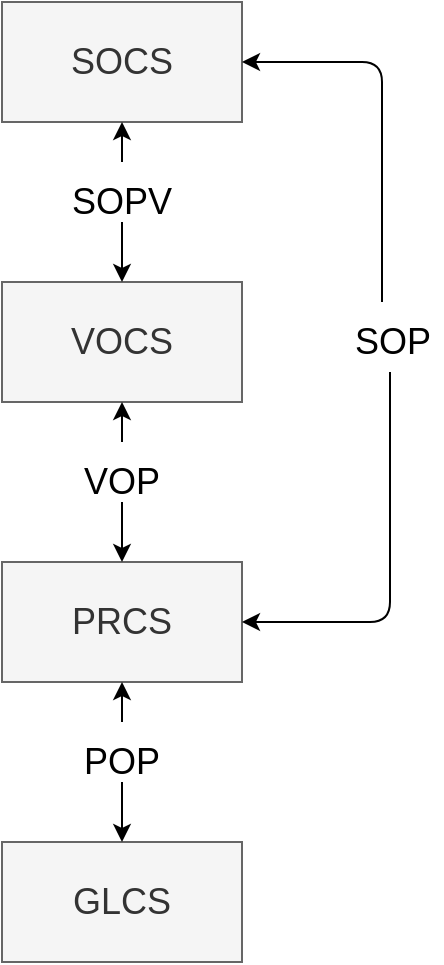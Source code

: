 <mxfile version="14.8.3" type="device"><diagram id="b2nhHj5zfZXGNJigxc45" name="Page-1"><mxGraphModel dx="1350" dy="734" grid="1" gridSize="10" guides="1" tooltips="1" connect="1" arrows="1" fold="1" page="1" pageScale="1" pageWidth="850" pageHeight="1100" math="0" shadow="0"><root><mxCell id="0"/><mxCell id="1" parent="0"/><mxCell id="g8Qim9Bc-FKdGNLeBKEx-1" value="&lt;font style=&quot;font-size: 18px&quot;&gt;SOCS&lt;/font&gt;" style="rounded=0;whiteSpace=wrap;html=1;fillColor=#f5f5f5;strokeColor=#666666;fontColor=#333333;" vertex="1" parent="1"><mxGeometry x="360" y="500" width="120" height="60" as="geometry"/></mxCell><mxCell id="g8Qim9Bc-FKdGNLeBKEx-2" value="&lt;font style=&quot;font-size: 18px&quot;&gt;VOCS&lt;/font&gt;" style="rounded=0;whiteSpace=wrap;html=1;fillColor=#f5f5f5;strokeColor=#666666;fontColor=#333333;" vertex="1" parent="1"><mxGeometry x="360" y="640" width="120" height="60" as="geometry"/></mxCell><mxCell id="g8Qim9Bc-FKdGNLeBKEx-3" value="&lt;font style=&quot;font-size: 18px&quot;&gt;PRCS&lt;/font&gt;" style="rounded=0;whiteSpace=wrap;html=1;fillColor=#f5f5f5;strokeColor=#666666;fontColor=#333333;" vertex="1" parent="1"><mxGeometry x="360" y="780" width="120" height="60" as="geometry"/></mxCell><mxCell id="g8Qim9Bc-FKdGNLeBKEx-4" value="&lt;font style=&quot;font-size: 18px&quot;&gt;GLCS&lt;/font&gt;" style="rounded=0;whiteSpace=wrap;html=1;fillColor=#f5f5f5;strokeColor=#666666;fontColor=#333333;" vertex="1" parent="1"><mxGeometry x="360" y="920" width="120" height="60" as="geometry"/></mxCell><mxCell id="g8Qim9Bc-FKdGNLeBKEx-5" value="&lt;font style=&quot;font-size: 18px&quot;&gt;SOPV&lt;/font&gt;" style="text;html=1;strokeColor=none;fillColor=none;align=center;verticalAlign=middle;whiteSpace=wrap;rounded=0;" vertex="1" parent="1"><mxGeometry x="400" y="590" width="40" height="20" as="geometry"/></mxCell><mxCell id="g8Qim9Bc-FKdGNLeBKEx-6" value="&lt;font style=&quot;font-size: 18px&quot;&gt;SOP&lt;/font&gt;" style="text;html=1;align=center;verticalAlign=middle;resizable=0;points=[];autosize=1;" vertex="1" parent="1"><mxGeometry x="530" y="660" width="50" height="20" as="geometry"/></mxCell><mxCell id="g8Qim9Bc-FKdGNLeBKEx-7" value="&lt;font style=&quot;font-size: 18px&quot;&gt;VOP&lt;/font&gt;" style="text;html=1;strokeColor=none;fillColor=none;align=center;verticalAlign=middle;whiteSpace=wrap;rounded=0;" vertex="1" parent="1"><mxGeometry x="400" y="730" width="40" height="20" as="geometry"/></mxCell><mxCell id="g8Qim9Bc-FKdGNLeBKEx-8" value="&lt;font style=&quot;font-size: 18px&quot;&gt;POP&lt;/font&gt;" style="text;html=1;strokeColor=none;fillColor=none;align=center;verticalAlign=middle;whiteSpace=wrap;rounded=0;" vertex="1" parent="1"><mxGeometry x="400" y="870" width="40" height="20" as="geometry"/></mxCell><mxCell id="g8Qim9Bc-FKdGNLeBKEx-9" value="" style="endArrow=classic;html=1;entryX=1;entryY=0.5;entryDx=0;entryDy=0;" edge="1" parent="1" target="g8Qim9Bc-FKdGNLeBKEx-1"><mxGeometry width="50" height="50" relative="1" as="geometry"><mxPoint x="550" y="650" as="sourcePoint"/><mxPoint x="450" y="620" as="targetPoint"/><Array as="points"><mxPoint x="550" y="530"/></Array></mxGeometry></mxCell><mxCell id="g8Qim9Bc-FKdGNLeBKEx-10" value="" style="endArrow=classic;html=1;entryX=1;entryY=0.5;entryDx=0;entryDy=0;exitX=0.48;exitY=1.25;exitDx=0;exitDy=0;exitPerimeter=0;" edge="1" parent="1" source="g8Qim9Bc-FKdGNLeBKEx-6" target="g8Qim9Bc-FKdGNLeBKEx-3"><mxGeometry width="50" height="50" relative="1" as="geometry"><mxPoint x="560" y="680" as="sourcePoint"/><mxPoint x="450" y="620" as="targetPoint"/><Array as="points"><mxPoint x="554" y="810"/></Array></mxGeometry></mxCell><mxCell id="g8Qim9Bc-FKdGNLeBKEx-11" value="" style="endArrow=classic;html=1;entryX=0.5;entryY=1;entryDx=0;entryDy=0;" edge="1" parent="1" target="g8Qim9Bc-FKdGNLeBKEx-1"><mxGeometry width="50" height="50" relative="1" as="geometry"><mxPoint x="420" y="580" as="sourcePoint"/><mxPoint x="450" y="620" as="targetPoint"/></mxGeometry></mxCell><mxCell id="g8Qim9Bc-FKdGNLeBKEx-12" value="" style="endArrow=classic;html=1;entryX=0.5;entryY=0;entryDx=0;entryDy=0;entryPerimeter=0;exitX=0.5;exitY=1;exitDx=0;exitDy=0;" edge="1" parent="1" source="g8Qim9Bc-FKdGNLeBKEx-5" target="g8Qim9Bc-FKdGNLeBKEx-2"><mxGeometry width="50" height="50" relative="1" as="geometry"><mxPoint x="400" y="670" as="sourcePoint"/><mxPoint x="450" y="620" as="targetPoint"/></mxGeometry></mxCell><mxCell id="g8Qim9Bc-FKdGNLeBKEx-13" value="" style="endArrow=classic;html=1;entryX=0.5;entryY=0;entryDx=0;entryDy=0;exitX=0.5;exitY=1;exitDx=0;exitDy=0;" edge="1" parent="1" source="g8Qim9Bc-FKdGNLeBKEx-7" target="g8Qim9Bc-FKdGNLeBKEx-3"><mxGeometry width="50" height="50" relative="1" as="geometry"><mxPoint x="400" y="670" as="sourcePoint"/><mxPoint x="450" y="620" as="targetPoint"/></mxGeometry></mxCell><mxCell id="g8Qim9Bc-FKdGNLeBKEx-14" value="" style="endArrow=classic;html=1;entryX=0.5;entryY=1;entryDx=0;entryDy=0;" edge="1" parent="1" target="g8Qim9Bc-FKdGNLeBKEx-2"><mxGeometry width="50" height="50" relative="1" as="geometry"><mxPoint x="420" y="720" as="sourcePoint"/><mxPoint x="450" y="620" as="targetPoint"/></mxGeometry></mxCell><mxCell id="g8Qim9Bc-FKdGNLeBKEx-15" value="" style="endArrow=classic;html=1;entryX=0.5;entryY=1;entryDx=0;entryDy=0;" edge="1" parent="1" target="g8Qim9Bc-FKdGNLeBKEx-3"><mxGeometry width="50" height="50" relative="1" as="geometry"><mxPoint x="420" y="860" as="sourcePoint"/><mxPoint x="450" y="620" as="targetPoint"/></mxGeometry></mxCell><mxCell id="g8Qim9Bc-FKdGNLeBKEx-16" value="" style="endArrow=classic;html=1;" edge="1" parent="1"><mxGeometry width="50" height="50" relative="1" as="geometry"><mxPoint x="420" y="890" as="sourcePoint"/><mxPoint x="420" y="920" as="targetPoint"/></mxGeometry></mxCell></root></mxGraphModel></diagram></mxfile>